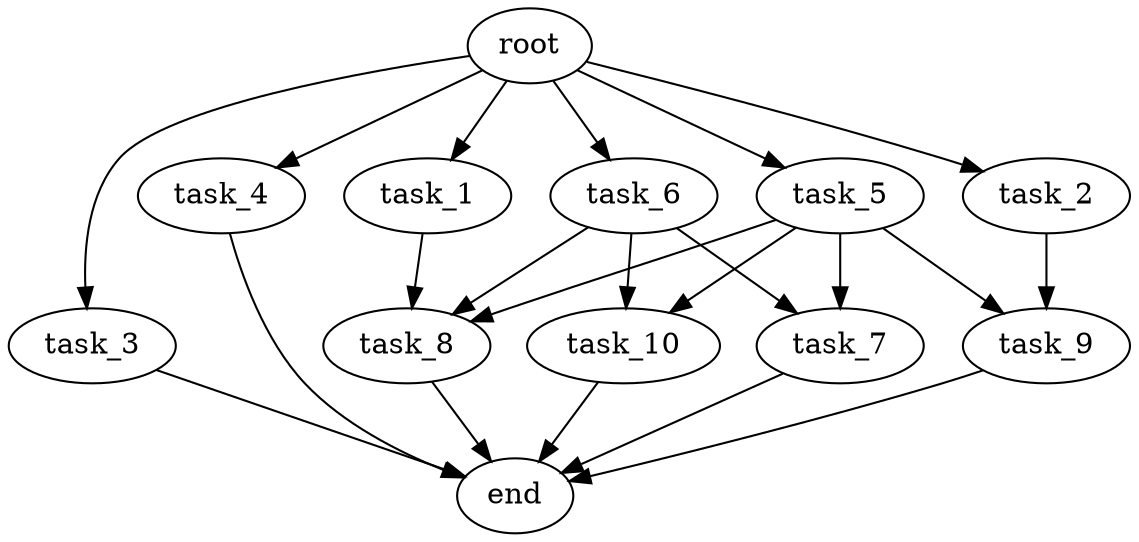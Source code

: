 digraph G {
  root [size="0.000000e+00"];
  task_1 [size="1.515161e+10"];
  task_2 [size="6.905312e+10"];
  task_3 [size="4.104364e+10"];
  task_4 [size="7.749948e+10"];
  task_5 [size="9.205289e+10"];
  task_6 [size="8.728304e+10"];
  task_7 [size="7.358637e+10"];
  task_8 [size="6.237506e+09"];
  task_9 [size="1.381687e+10"];
  task_10 [size="2.074210e+10"];
  end [size="0.000000e+00"];

  root -> task_1 [size="1.000000e-12"];
  root -> task_2 [size="1.000000e-12"];
  root -> task_3 [size="1.000000e-12"];
  root -> task_4 [size="1.000000e-12"];
  root -> task_5 [size="1.000000e-12"];
  root -> task_6 [size="1.000000e-12"];
  task_1 -> task_8 [size="2.079169e+07"];
  task_2 -> task_9 [size="6.908434e+07"];
  task_3 -> end [size="1.000000e-12"];
  task_4 -> end [size="1.000000e-12"];
  task_5 -> task_7 [size="3.679318e+08"];
  task_5 -> task_8 [size="2.079169e+07"];
  task_5 -> task_9 [size="6.908434e+07"];
  task_5 -> task_10 [size="1.037105e+08"];
  task_6 -> task_7 [size="3.679318e+08"];
  task_6 -> task_8 [size="2.079169e+07"];
  task_6 -> task_10 [size="1.037105e+08"];
  task_7 -> end [size="1.000000e-12"];
  task_8 -> end [size="1.000000e-12"];
  task_9 -> end [size="1.000000e-12"];
  task_10 -> end [size="1.000000e-12"];
}
